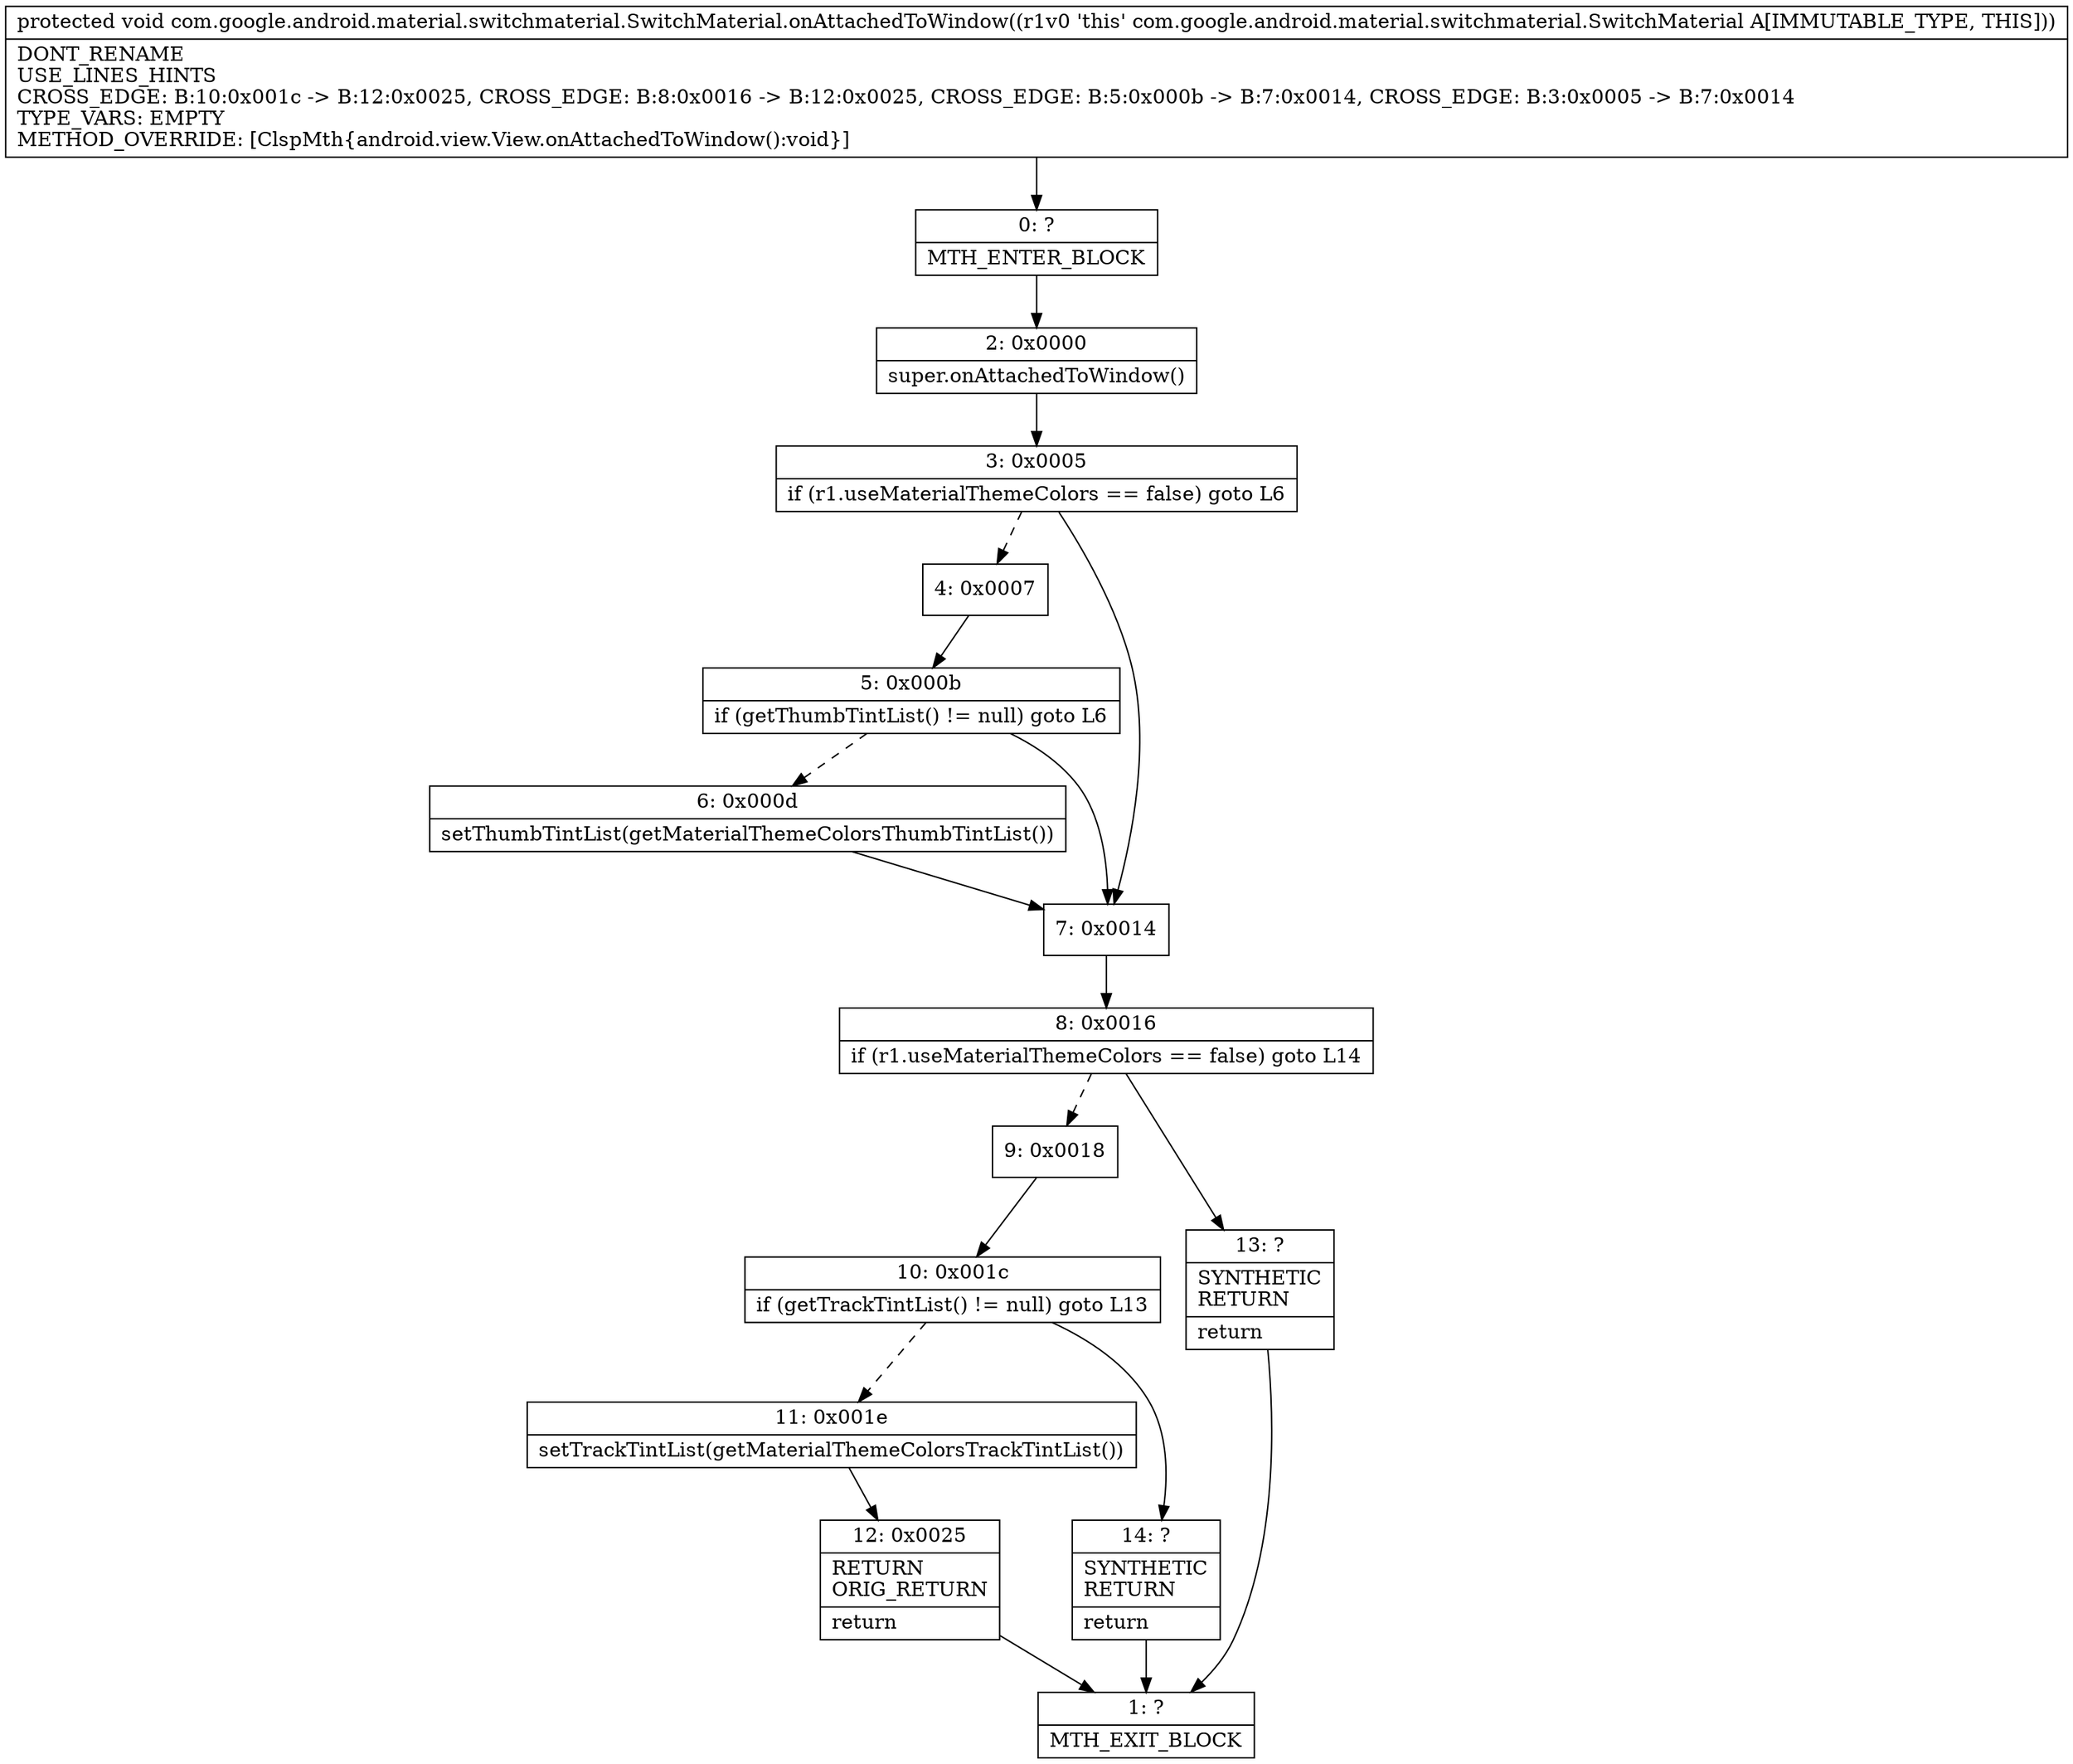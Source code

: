 digraph "CFG forcom.google.android.material.switchmaterial.SwitchMaterial.onAttachedToWindow()V" {
Node_0 [shape=record,label="{0\:\ ?|MTH_ENTER_BLOCK\l}"];
Node_2 [shape=record,label="{2\:\ 0x0000|super.onAttachedToWindow()\l}"];
Node_3 [shape=record,label="{3\:\ 0x0005|if (r1.useMaterialThemeColors == false) goto L6\l}"];
Node_4 [shape=record,label="{4\:\ 0x0007}"];
Node_5 [shape=record,label="{5\:\ 0x000b|if (getThumbTintList() != null) goto L6\l}"];
Node_6 [shape=record,label="{6\:\ 0x000d|setThumbTintList(getMaterialThemeColorsThumbTintList())\l}"];
Node_7 [shape=record,label="{7\:\ 0x0014}"];
Node_8 [shape=record,label="{8\:\ 0x0016|if (r1.useMaterialThemeColors == false) goto L14\l}"];
Node_9 [shape=record,label="{9\:\ 0x0018}"];
Node_10 [shape=record,label="{10\:\ 0x001c|if (getTrackTintList() != null) goto L13\l}"];
Node_11 [shape=record,label="{11\:\ 0x001e|setTrackTintList(getMaterialThemeColorsTrackTintList())\l}"];
Node_12 [shape=record,label="{12\:\ 0x0025|RETURN\lORIG_RETURN\l|return\l}"];
Node_1 [shape=record,label="{1\:\ ?|MTH_EXIT_BLOCK\l}"];
Node_14 [shape=record,label="{14\:\ ?|SYNTHETIC\lRETURN\l|return\l}"];
Node_13 [shape=record,label="{13\:\ ?|SYNTHETIC\lRETURN\l|return\l}"];
MethodNode[shape=record,label="{protected void com.google.android.material.switchmaterial.SwitchMaterial.onAttachedToWindow((r1v0 'this' com.google.android.material.switchmaterial.SwitchMaterial A[IMMUTABLE_TYPE, THIS]))  | DONT_RENAME\lUSE_LINES_HINTS\lCROSS_EDGE: B:10:0x001c \-\> B:12:0x0025, CROSS_EDGE: B:8:0x0016 \-\> B:12:0x0025, CROSS_EDGE: B:5:0x000b \-\> B:7:0x0014, CROSS_EDGE: B:3:0x0005 \-\> B:7:0x0014\lTYPE_VARS: EMPTY\lMETHOD_OVERRIDE: [ClspMth\{android.view.View.onAttachedToWindow():void\}]\l}"];
MethodNode -> Node_0;Node_0 -> Node_2;
Node_2 -> Node_3;
Node_3 -> Node_4[style=dashed];
Node_3 -> Node_7;
Node_4 -> Node_5;
Node_5 -> Node_6[style=dashed];
Node_5 -> Node_7;
Node_6 -> Node_7;
Node_7 -> Node_8;
Node_8 -> Node_9[style=dashed];
Node_8 -> Node_13;
Node_9 -> Node_10;
Node_10 -> Node_11[style=dashed];
Node_10 -> Node_14;
Node_11 -> Node_12;
Node_12 -> Node_1;
Node_14 -> Node_1;
Node_13 -> Node_1;
}


